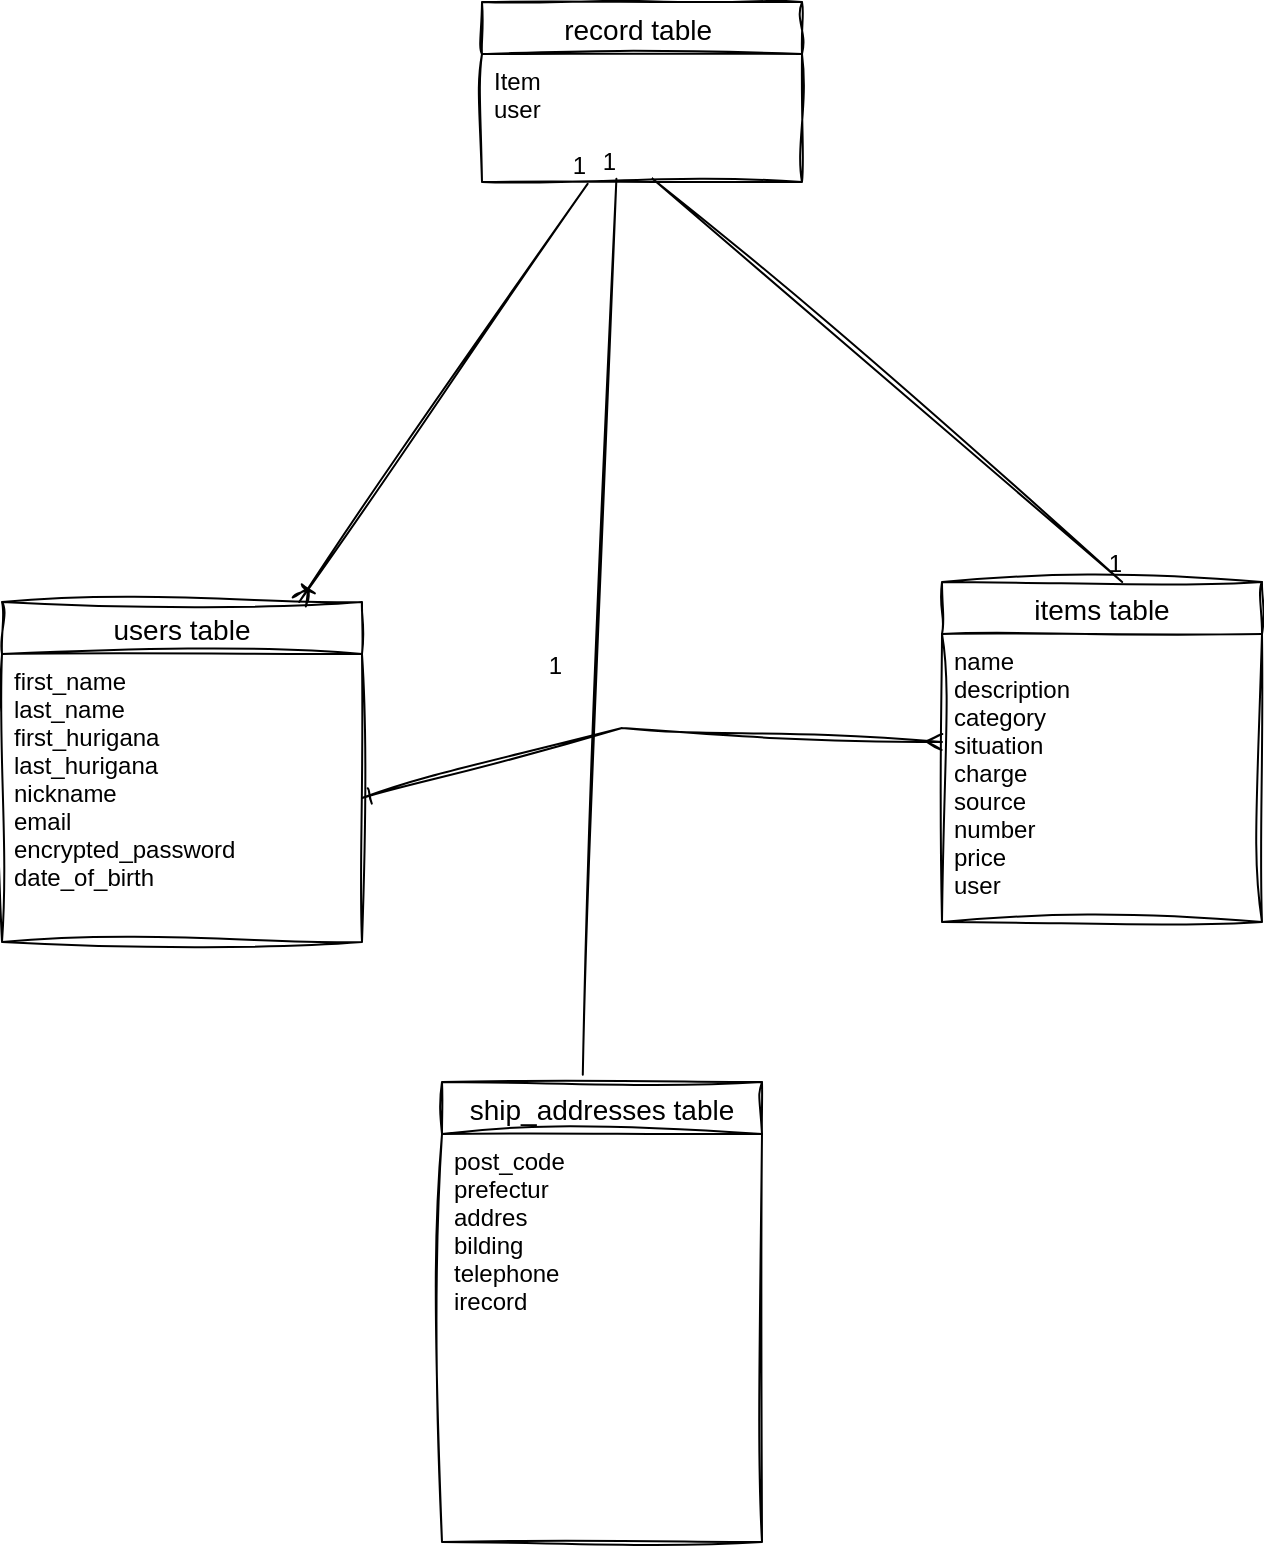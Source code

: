<mxfile>
    <diagram id="nuK60SEaYBQowQ5L0JVI" name="ページ1">
        <mxGraphModel dx="1081" dy="1430" grid="1" gridSize="10" guides="1" tooltips="1" connect="1" arrows="1" fold="1" page="1" pageScale="1" pageWidth="827" pageHeight="1169" math="0" shadow="0">
            <root>
                <mxCell id="0"/>
                <mxCell id="1" parent="0"/>
                <mxCell id="aDSKgT3HiRcXv0JjL9Wp-5" value="users table" style="swimlane;fontStyle=0;childLayout=stackLayout;horizontal=1;startSize=26;horizontalStack=0;resizeParent=1;resizeParentMax=0;resizeLast=0;collapsible=1;marginBottom=0;align=center;fontSize=14;sketch=1;curveFitting=1;jiggle=2;" parent="1" vertex="1">
                    <mxGeometry x="40" y="420" width="180" height="170" as="geometry"/>
                </mxCell>
                <mxCell id="aDSKgT3HiRcXv0JjL9Wp-7" value="first_name&#10;last_name&#10;first_hurigana&#10;last_hurigana&#10;nickname&#10;email&#10;encrypted_password&#10;date_of_birth" style="text;strokeColor=none;fillColor=none;spacingLeft=4;spacingRight=4;overflow=hidden;rotatable=0;points=[[0,0.5],[1,0.5]];portConstraint=eastwest;fontSize=12;sketch=1;curveFitting=1;jiggle=2;" parent="aDSKgT3HiRcXv0JjL9Wp-5" vertex="1">
                    <mxGeometry y="26" width="180" height="144" as="geometry"/>
                </mxCell>
                <mxCell id="38" value="items table" style="swimlane;fontStyle=0;childLayout=stackLayout;horizontal=1;startSize=26;horizontalStack=0;resizeParent=1;resizeParentMax=0;resizeLast=0;collapsible=1;marginBottom=0;align=center;fontSize=14;sketch=1;curveFitting=1;jiggle=2;" vertex="1" parent="1">
                    <mxGeometry x="510" y="410" width="160" height="170" as="geometry"/>
                </mxCell>
                <mxCell id="75" value="name&#10;description&#10;category&#10;situation&#10;charge&#10;source&#10;number&#10;price&#10;user" style="text;strokeColor=none;fillColor=none;spacingLeft=4;spacingRight=4;overflow=hidden;rotatable=0;points=[[0,0.5],[1,0.5]];portConstraint=eastwest;fontSize=12;sketch=1;curveFitting=1;jiggle=2;" vertex="1" parent="38">
                    <mxGeometry y="26" width="160" height="144" as="geometry"/>
                </mxCell>
                <mxCell id="43" value="ship_addresses table" style="swimlane;fontStyle=0;childLayout=stackLayout;horizontal=1;startSize=26;horizontalStack=0;resizeParent=1;resizeParentMax=0;resizeLast=0;collapsible=1;marginBottom=0;align=center;fontSize=14;sketch=1;curveFitting=1;jiggle=2;" vertex="1" parent="1">
                    <mxGeometry x="260" y="660" width="160" height="230" as="geometry"/>
                </mxCell>
                <mxCell id="44" value="post_code&#10;prefectur&#10;addres&#10;bilding&#10;telephone&#10;irecord" style="text;strokeColor=none;fillColor=none;spacingLeft=4;spacingRight=4;overflow=hidden;rotatable=0;points=[[0,0.5],[1,0.5]];portConstraint=eastwest;fontSize=12;sketch=1;curveFitting=1;jiggle=2;" vertex="1" parent="43">
                    <mxGeometry y="26" width="160" height="204" as="geometry"/>
                </mxCell>
                <mxCell id="61" value="record table " style="swimlane;fontStyle=0;childLayout=stackLayout;horizontal=1;startSize=26;horizontalStack=0;resizeParent=1;resizeParentMax=0;resizeLast=0;collapsible=1;marginBottom=0;align=center;fontSize=14;sketch=1;curveFitting=1;jiggle=2;" vertex="1" parent="1">
                    <mxGeometry x="280" y="120" width="160" height="90" as="geometry"/>
                </mxCell>
                <mxCell id="62" value="Item &#10;user" style="text;strokeColor=none;fillColor=none;spacingLeft=4;spacingRight=4;overflow=hidden;rotatable=0;points=[[0,0.5],[1,0.5]];portConstraint=eastwest;fontSize=12;sketch=1;curveFitting=1;jiggle=2;" vertex="1" parent="61">
                    <mxGeometry y="26" width="160" height="64" as="geometry"/>
                </mxCell>
                <mxCell id="65" value="" style="endArrow=none;html=1;rounded=0;entryX=0.33;entryY=1.014;entryDx=0;entryDy=0;entryPerimeter=0;sketch=1;curveFitting=1;jiggle=2;startArrow=ERoneToMany;startFill=0;" edge="1" parent="1" source="aDSKgT3HiRcXv0JjL9Wp-5" target="62">
                    <mxGeometry relative="1" as="geometry">
                        <mxPoint x="440" y="450" as="sourcePoint"/>
                        <mxPoint x="600" y="450" as="targetPoint"/>
                    </mxGeometry>
                </mxCell>
                <mxCell id="66" value="1" style="resizable=0;html=1;align=right;verticalAlign=bottom;sketch=1;curveFitting=1;jiggle=2;" connectable="0" vertex="1" parent="65">
                    <mxGeometry x="1" relative="1" as="geometry"/>
                </mxCell>
                <mxCell id="67" value="" style="endArrow=none;html=1;rounded=0;exitX=0.533;exitY=0.974;exitDx=0;exitDy=0;exitPerimeter=0;entryX=0.563;entryY=0;entryDx=0;entryDy=0;entryPerimeter=0;sketch=1;curveFitting=1;jiggle=2;startArrow=none;startFill=0;" edge="1" parent="1" source="62" target="38">
                    <mxGeometry relative="1" as="geometry">
                        <mxPoint x="440" y="450" as="sourcePoint"/>
                        <mxPoint x="580" y="390" as="targetPoint"/>
                        <Array as="points"/>
                    </mxGeometry>
                </mxCell>
                <mxCell id="68" value="1" style="resizable=0;html=1;align=right;verticalAlign=bottom;sketch=1;curveFitting=1;jiggle=2;" connectable="0" vertex="1" parent="67">
                    <mxGeometry x="1" relative="1" as="geometry"/>
                </mxCell>
                <mxCell id="69" value="" style="endArrow=none;html=1;rounded=0;exitX=0.44;exitY=-0.016;exitDx=0;exitDy=0;exitPerimeter=0;entryX=0.42;entryY=0.974;entryDx=0;entryDy=0;entryPerimeter=0;sketch=1;curveFitting=1;jiggle=2;" edge="1" parent="1" source="43" target="62">
                    <mxGeometry relative="1" as="geometry">
                        <mxPoint x="440" y="450" as="sourcePoint"/>
                        <mxPoint x="600" y="450" as="targetPoint"/>
                    </mxGeometry>
                </mxCell>
                <mxCell id="70" value="1" style="resizable=0;html=1;align=right;verticalAlign=bottom;sketch=1;curveFitting=1;jiggle=2;" connectable="0" vertex="1" parent="69">
                    <mxGeometry x="1" relative="1" as="geometry"/>
                </mxCell>
                <mxCell id="73" value="" style="endArrow=ERmany;html=1;rounded=0;exitX=1;exitY=0.5;exitDx=0;exitDy=0;startArrow=ERone;startFill=0;endFill=0;sketch=1;curveFitting=1;jiggle=2;" edge="1" parent="1" source="aDSKgT3HiRcXv0JjL9Wp-7">
                    <mxGeometry relative="1" as="geometry">
                        <mxPoint x="440" y="450" as="sourcePoint"/>
                        <mxPoint x="510" y="490" as="targetPoint"/>
                        <Array as="points">
                            <mxPoint x="350" y="483"/>
                        </Array>
                    </mxGeometry>
                </mxCell>
                <mxCell id="74" value="1" style="resizable=0;html=1;align=right;verticalAlign=bottom;sketch=1;curveFitting=1;jiggle=2;" connectable="0" vertex="1" parent="73">
                    <mxGeometry x="1" relative="1" as="geometry">
                        <mxPoint x="-190" y="-30" as="offset"/>
                    </mxGeometry>
                </mxCell>
            </root>
        </mxGraphModel>
    </diagram>
    <diagram id="CPGWWXwPNTLEUiOqou-N" name="ページ2">
        <mxGraphModel dx="362" dy="978" grid="1" gridSize="10" guides="1" tooltips="1" connect="1" arrows="1" fold="1" page="1" pageScale="1" pageWidth="827" pageHeight="1169" math="0" shadow="0">
            <root>
                <mxCell id="0"/>
                <mxCell id="1" parent="0"/>
            </root>
        </mxGraphModel>
    </diagram>
</mxfile>